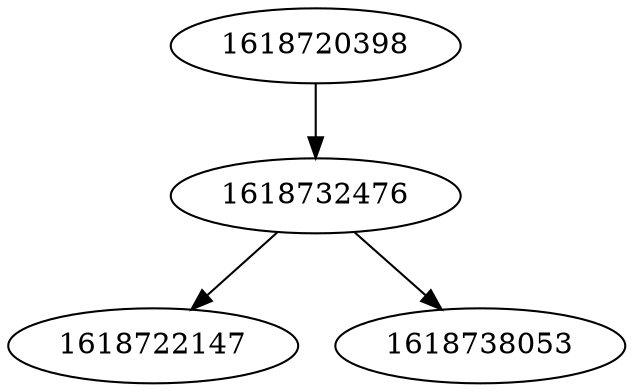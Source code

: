 strict digraph  {
1618722147;
1618732476;
1618738053;
1618720398;
1618732476 -> 1618738053;
1618732476 -> 1618722147;
1618720398 -> 1618732476;
}
